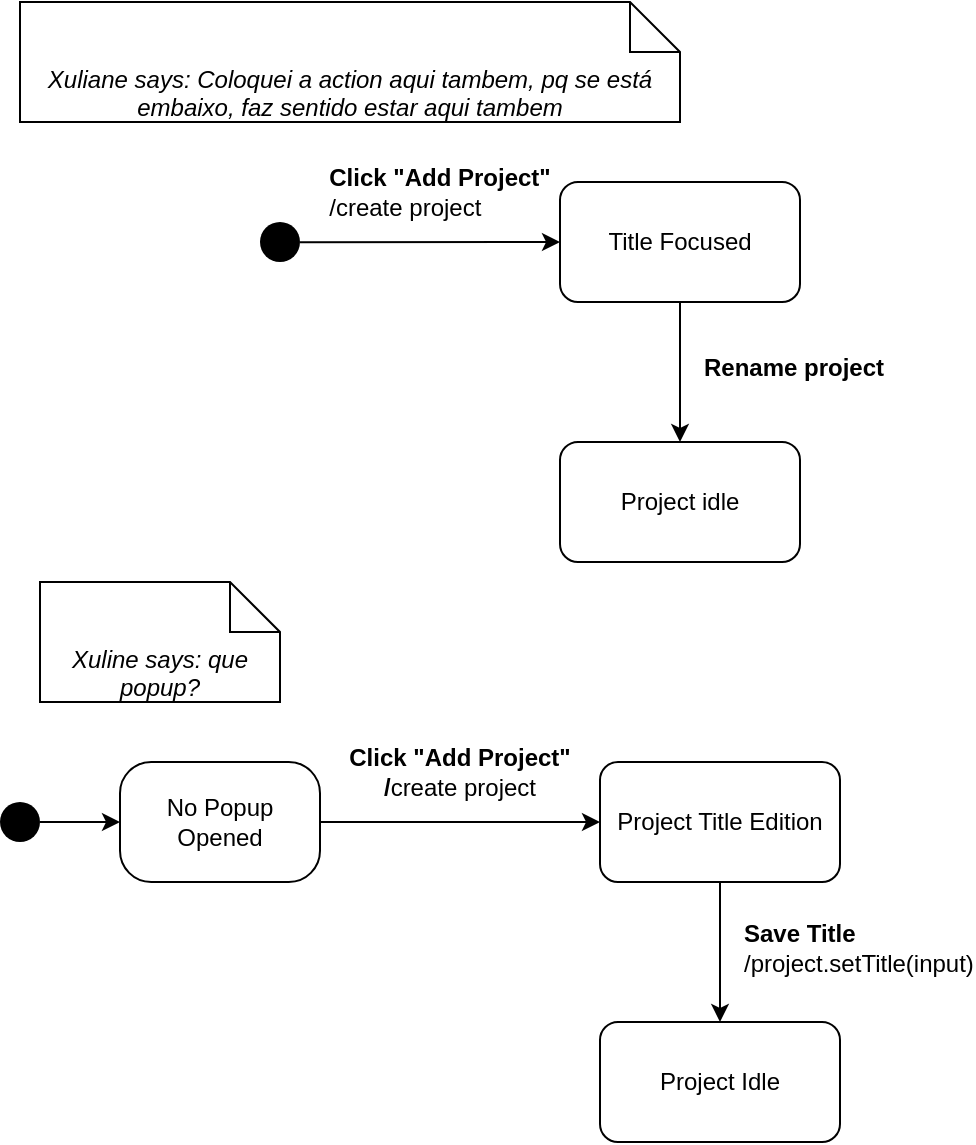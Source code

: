 <mxfile>
    <diagram id="jvSaRyRy9VlixMWbLIwb" name="Page-1">
        <mxGraphModel dx="1614" dy="482" grid="1" gridSize="10" guides="1" tooltips="1" connect="1" arrows="1" fold="1" page="1" pageScale="1" pageWidth="850" pageHeight="1100" math="0" shadow="0">
            <root>
                <mxCell id="0"/>
                <mxCell id="1" parent="0"/>
                <mxCell id="5" value="Title Focused" style="rounded=1;whiteSpace=wrap;html=1;" parent="1" vertex="1">
                    <mxGeometry x="340" y="330" width="120" height="60" as="geometry"/>
                </mxCell>
                <mxCell id="10" style="edgeStyle=none;html=1;fontSize=12;" parent="1" source="8" target="5" edge="1">
                    <mxGeometry relative="1" as="geometry">
                        <mxPoint x="330" y="360.0" as="targetPoint"/>
                    </mxGeometry>
                </mxCell>
                <mxCell id="8" value="" style="ellipse;fillColor=#000000;strokeColor=none;" parent="1" vertex="1">
                    <mxGeometry x="190" y="350" width="20" height="20" as="geometry"/>
                </mxCell>
                <mxCell id="13" value="&lt;div style=&quot;text-align: left&quot;&gt;&lt;b&gt;Click &quot;Add Project&quot;&lt;/b&gt;&lt;br&gt;/create project&lt;/div&gt;" style="text;html=1;strokeColor=none;fillColor=none;align=center;verticalAlign=middle;whiteSpace=wrap;rounded=0;fontSize=12;" parent="1" vertex="1">
                    <mxGeometry x="220" y="320" width="120" height="30" as="geometry"/>
                </mxCell>
                <mxCell id="19" value="Project idle" style="rounded=1;whiteSpace=wrap;html=1;fontSize=12;" parent="1" vertex="1">
                    <mxGeometry x="340" y="460" width="120" height="60" as="geometry"/>
                </mxCell>
                <mxCell id="26" style="edgeStyle=none;html=1;fontSize=12;" parent="1" source="5" target="19" edge="1">
                    <mxGeometry relative="1" as="geometry">
                        <mxPoint x="400" y="510" as="sourcePoint"/>
                    </mxGeometry>
                </mxCell>
                <mxCell id="27" value="&lt;b&gt;Rename project&lt;/b&gt;" style="edgeLabel;html=1;align=left;verticalAlign=middle;resizable=0;points=[];fontSize=12;" parent="26" vertex="1" connectable="0">
                    <mxGeometry x="-0.317" relative="1" as="geometry">
                        <mxPoint x="10" y="9" as="offset"/>
                    </mxGeometry>
                </mxCell>
                <mxCell id="40" style="edgeStyle=none;html=1;exitX=1;exitY=0.5;exitDx=0;exitDy=0;" parent="1" source="28" target="30" edge="1">
                    <mxGeometry relative="1" as="geometry"/>
                </mxCell>
                <mxCell id="28" value="No Popup Opened" style="rounded=1;whiteSpace=wrap;html=1;arcSize=26;" parent="1" vertex="1">
                    <mxGeometry x="120" y="620" width="100" height="60" as="geometry"/>
                </mxCell>
                <mxCell id="29" value="&lt;div&gt;&lt;b&gt;Click &quot;Add Project&quot;&lt;/b&gt;&lt;/div&gt;&lt;div&gt;&lt;b&gt;/&lt;/b&gt;create project&lt;/div&gt;" style="text;html=1;strokeColor=none;fillColor=none;align=center;verticalAlign=middle;whiteSpace=wrap;rounded=0;fontSize=12;" parent="1" vertex="1">
                    <mxGeometry x="230" y="610" width="120" height="30" as="geometry"/>
                </mxCell>
                <mxCell id="30" value="Project Title Edition" style="rounded=1;whiteSpace=wrap;html=1;" parent="1" vertex="1">
                    <mxGeometry x="360" y="620" width="120" height="60" as="geometry"/>
                </mxCell>
                <mxCell id="31" style="edgeStyle=none;html=1;fontSize=12;entryX=0;entryY=0.5;entryDx=0;entryDy=0;" parent="1" source="32" target="28" edge="1">
                    <mxGeometry relative="1" as="geometry">
                        <mxPoint x="250" y="610.0" as="targetPoint"/>
                    </mxGeometry>
                </mxCell>
                <mxCell id="32" value="" style="ellipse;fillColor=#000000;strokeColor=none;" parent="1" vertex="1">
                    <mxGeometry x="60" y="640" width="20" height="20" as="geometry"/>
                </mxCell>
                <mxCell id="34" value="Project Idle" style="rounded=1;whiteSpace=wrap;html=1;fontSize=12;" parent="1" vertex="1">
                    <mxGeometry x="360" y="750" width="120" height="60" as="geometry"/>
                </mxCell>
                <mxCell id="35" style="edgeStyle=none;html=1;fontSize=12;" parent="1" source="30" edge="1">
                    <mxGeometry relative="1" as="geometry">
                        <mxPoint x="420" y="800" as="sourcePoint"/>
                        <mxPoint x="420" y="750" as="targetPoint"/>
                    </mxGeometry>
                </mxCell>
                <mxCell id="36" value="&lt;b&gt;Save Title&lt;/b&gt;&lt;br&gt;/project.setTitle(input)" style="edgeLabel;html=1;align=left;verticalAlign=middle;resizable=0;points=[];fontSize=12;labelBackgroundColor=none;" parent="35" vertex="1" connectable="0">
                    <mxGeometry x="-0.317" relative="1" as="geometry">
                        <mxPoint x="10" y="9" as="offset"/>
                    </mxGeometry>
                </mxCell>
                <mxCell id="43" value="&lt;i&gt;Xuline says: que popup?&lt;/i&gt;" style="shape=note2;boundedLbl=1;whiteSpace=wrap;html=1;size=25;verticalAlign=top;align=center;" vertex="1" parent="1">
                    <mxGeometry x="80" y="530" width="120" height="60" as="geometry"/>
                </mxCell>
                <mxCell id="44" value="&lt;i&gt;Xuliane says: Coloquei a action aqui tambem, pq se está embaixo, faz sentido estar aqui tambem&lt;/i&gt;" style="shape=note2;boundedLbl=1;whiteSpace=wrap;html=1;size=25;verticalAlign=top;align=center;" vertex="1" parent="1">
                    <mxGeometry x="70" y="240" width="330" height="60" as="geometry"/>
                </mxCell>
            </root>
        </mxGraphModel>
    </diagram>
</mxfile>